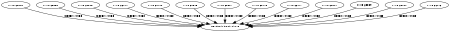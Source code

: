 digraph G {
size="3,3";
node [fontsize=7, fontname="Helvetica"];
edge [fontsize=7, fontname="Helvetica"];
node0 [label="Pseudacris brachyphona", width=0.27433100247,height=0.27433100247];
node1 [label="TNHC 62303", width=0.27433100247,height=0.27433100247];
node2 [label="TNHC 63535", width=0.27433100247,height=0.27433100247];
node3 [label="TNHC 62315", width=0.27433100247,height=0.27433100247];
node4 [label="TNHC 66044", width=0.27433100247,height=0.27433100247];
node5 [label="TNHC 62402", width=0.27433100247,height=0.27433100247];
node6 [label="TNHC 62305", width=0.27433100247,height=0.27433100247];
node7 [label="TNHC 63387", width=0.27433100247,height=0.27433100247];
node8 [label="TNHC 63443", width=0.27433100247,height=0.27433100247];
node9 [label="TNHC 66047", width=0.27433100247,height=0.27433100247];
node10 [label="TNHC 62304", width=0.27433100247,height=0.27433100247];
node11 [label="TNHC 63389", width=0.27433100247,height=0.27433100247];
node12 [label="TNHC 63121", width=0.27433100247,height=0.27433100247];
node13 [label="TNHC 66046", width=0.27433100247,height=0.27433100247];
node1 -> node0 [label="taggedWithTag"];
node2 -> node0 [label="taggedWithTag"];
node3 -> node0 [label="taggedWithTag"];
node4 -> node0 [label="taggedWithTag"];
node5 -> node0 [label="taggedWithTag"];
node6 -> node0 [label="taggedWithTag"];
node7 -> node0 [label="taggedWithTag"];
node8 -> node0 [label="taggedWithTag"];
node9 -> node0 [label="taggedWithTag"];
node10 -> node0 [label="taggedWithTag"];
node11 -> node0 [label="taggedWithTag"];
node12 -> node0 [label="taggedWithTag"];
node13 -> node0 [label="taggedWithTag"];
}

